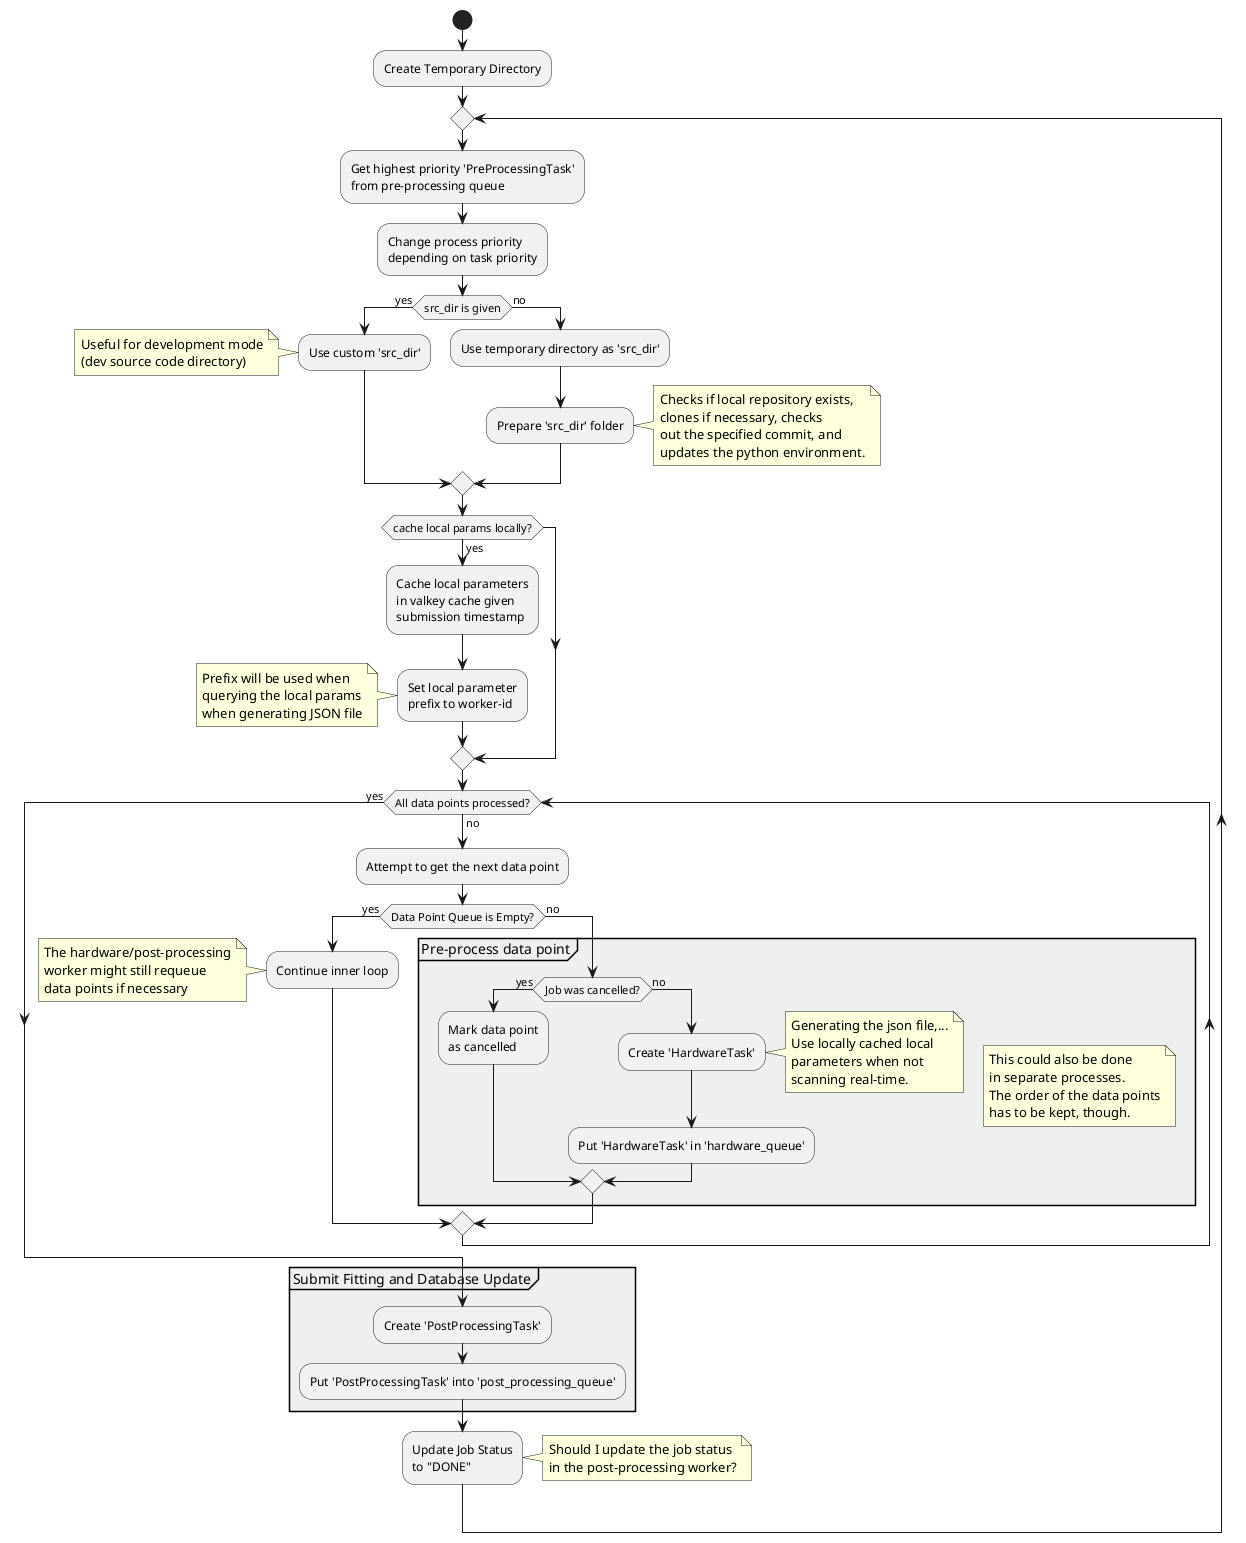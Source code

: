 @startuml
start
:Create Temporary Directory;
repeat
    :Get highest priority 'PreProcessingTask'
    from pre-processing queue;
    :Change process priority
    depending on task priority;
    if (src_dir is given) then (yes)
        :Use custom 'src_dir';
        note left
            Useful for development mode
            (dev source code directory)
        end note
    else (no)
        :Use temporary directory as 'src_dir';
        :Prepare 'src_dir' folder;
        note right
            Checks if local repository exists,
            clones if necessary, checks
            out the specified commit, and
            updates the python environment.
        end note
    endif
    if (cache local params locally?) then (yes)
        :Cache local parameters
        in valkey cache given
        submission timestamp;
        :Set local parameter
        prefix to worker-id;
        note
            Prefix will be used when
            querying the local params
            when generating JSON file
        end note
    endif
    while (All data points processed?) is (no)
        :Attempt to get the next data point;
        if (Data Point Queue is Empty?) then (yes)
            :Continue inner loop;
            note left
                The hardware/post-processing
                worker might still requeue
                data points if necessary
            end note
        else (no)
            partition #00000010 Pre-process data point{
                note right
                    This could also be done
                    in separate processes.
                    The order of the data points
                    has to be kept, though.
                end note
                if (Job was cancelled?) then (yes)
                    :Mark data point
                    as cancelled;
                else (no)
                    :Create 'HardwareTask';
                    note right
                        Generating the json file,...
                        Use locally cached local
                        parameters when not
                        scanning real-time.
                    end note
                    :Put 'HardwareTask' in 'hardware_queue';
                endif
            }
        endif
    endwhile (yes)

    partition #00000010 Submit Fitting and Database Update {
        :Create 'PostProcessingTask';
        :Put 'PostProcessingTask' into 'post_processing_queue';
    }
    :Update Job Status
    to "DONE";
    note right
        Should I update the job status
        in the post-processing worker?
    end note
@enduml
